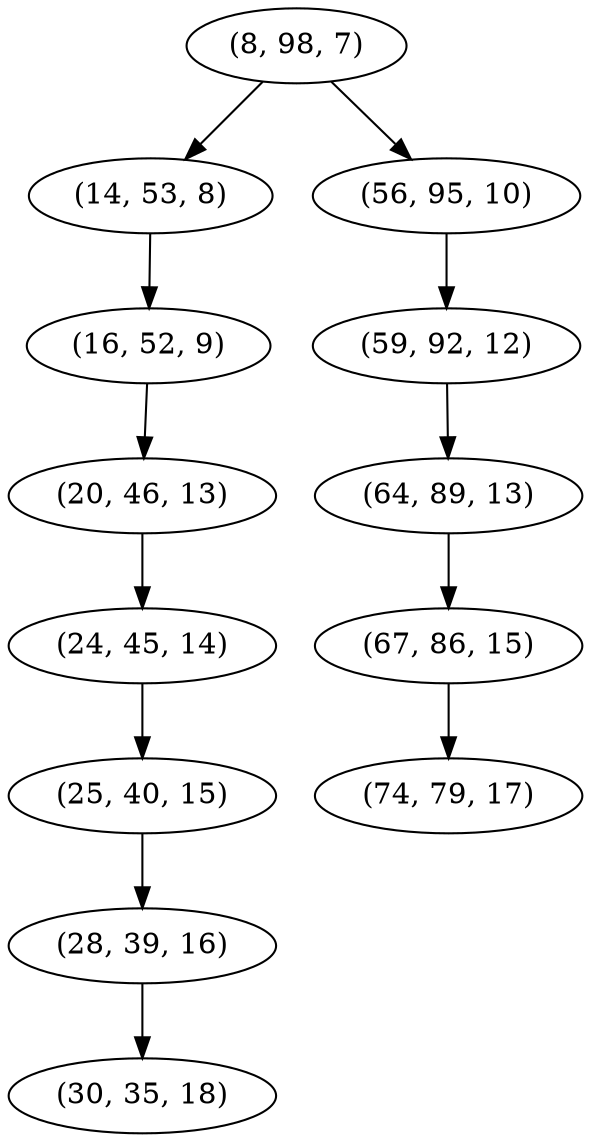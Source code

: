 digraph tree {
    "(8, 98, 7)";
    "(14, 53, 8)";
    "(16, 52, 9)";
    "(20, 46, 13)";
    "(24, 45, 14)";
    "(25, 40, 15)";
    "(28, 39, 16)";
    "(30, 35, 18)";
    "(56, 95, 10)";
    "(59, 92, 12)";
    "(64, 89, 13)";
    "(67, 86, 15)";
    "(74, 79, 17)";
    "(8, 98, 7)" -> "(14, 53, 8)";
    "(8, 98, 7)" -> "(56, 95, 10)";
    "(14, 53, 8)" -> "(16, 52, 9)";
    "(16, 52, 9)" -> "(20, 46, 13)";
    "(20, 46, 13)" -> "(24, 45, 14)";
    "(24, 45, 14)" -> "(25, 40, 15)";
    "(25, 40, 15)" -> "(28, 39, 16)";
    "(28, 39, 16)" -> "(30, 35, 18)";
    "(56, 95, 10)" -> "(59, 92, 12)";
    "(59, 92, 12)" -> "(64, 89, 13)";
    "(64, 89, 13)" -> "(67, 86, 15)";
    "(67, 86, 15)" -> "(74, 79, 17)";
}
